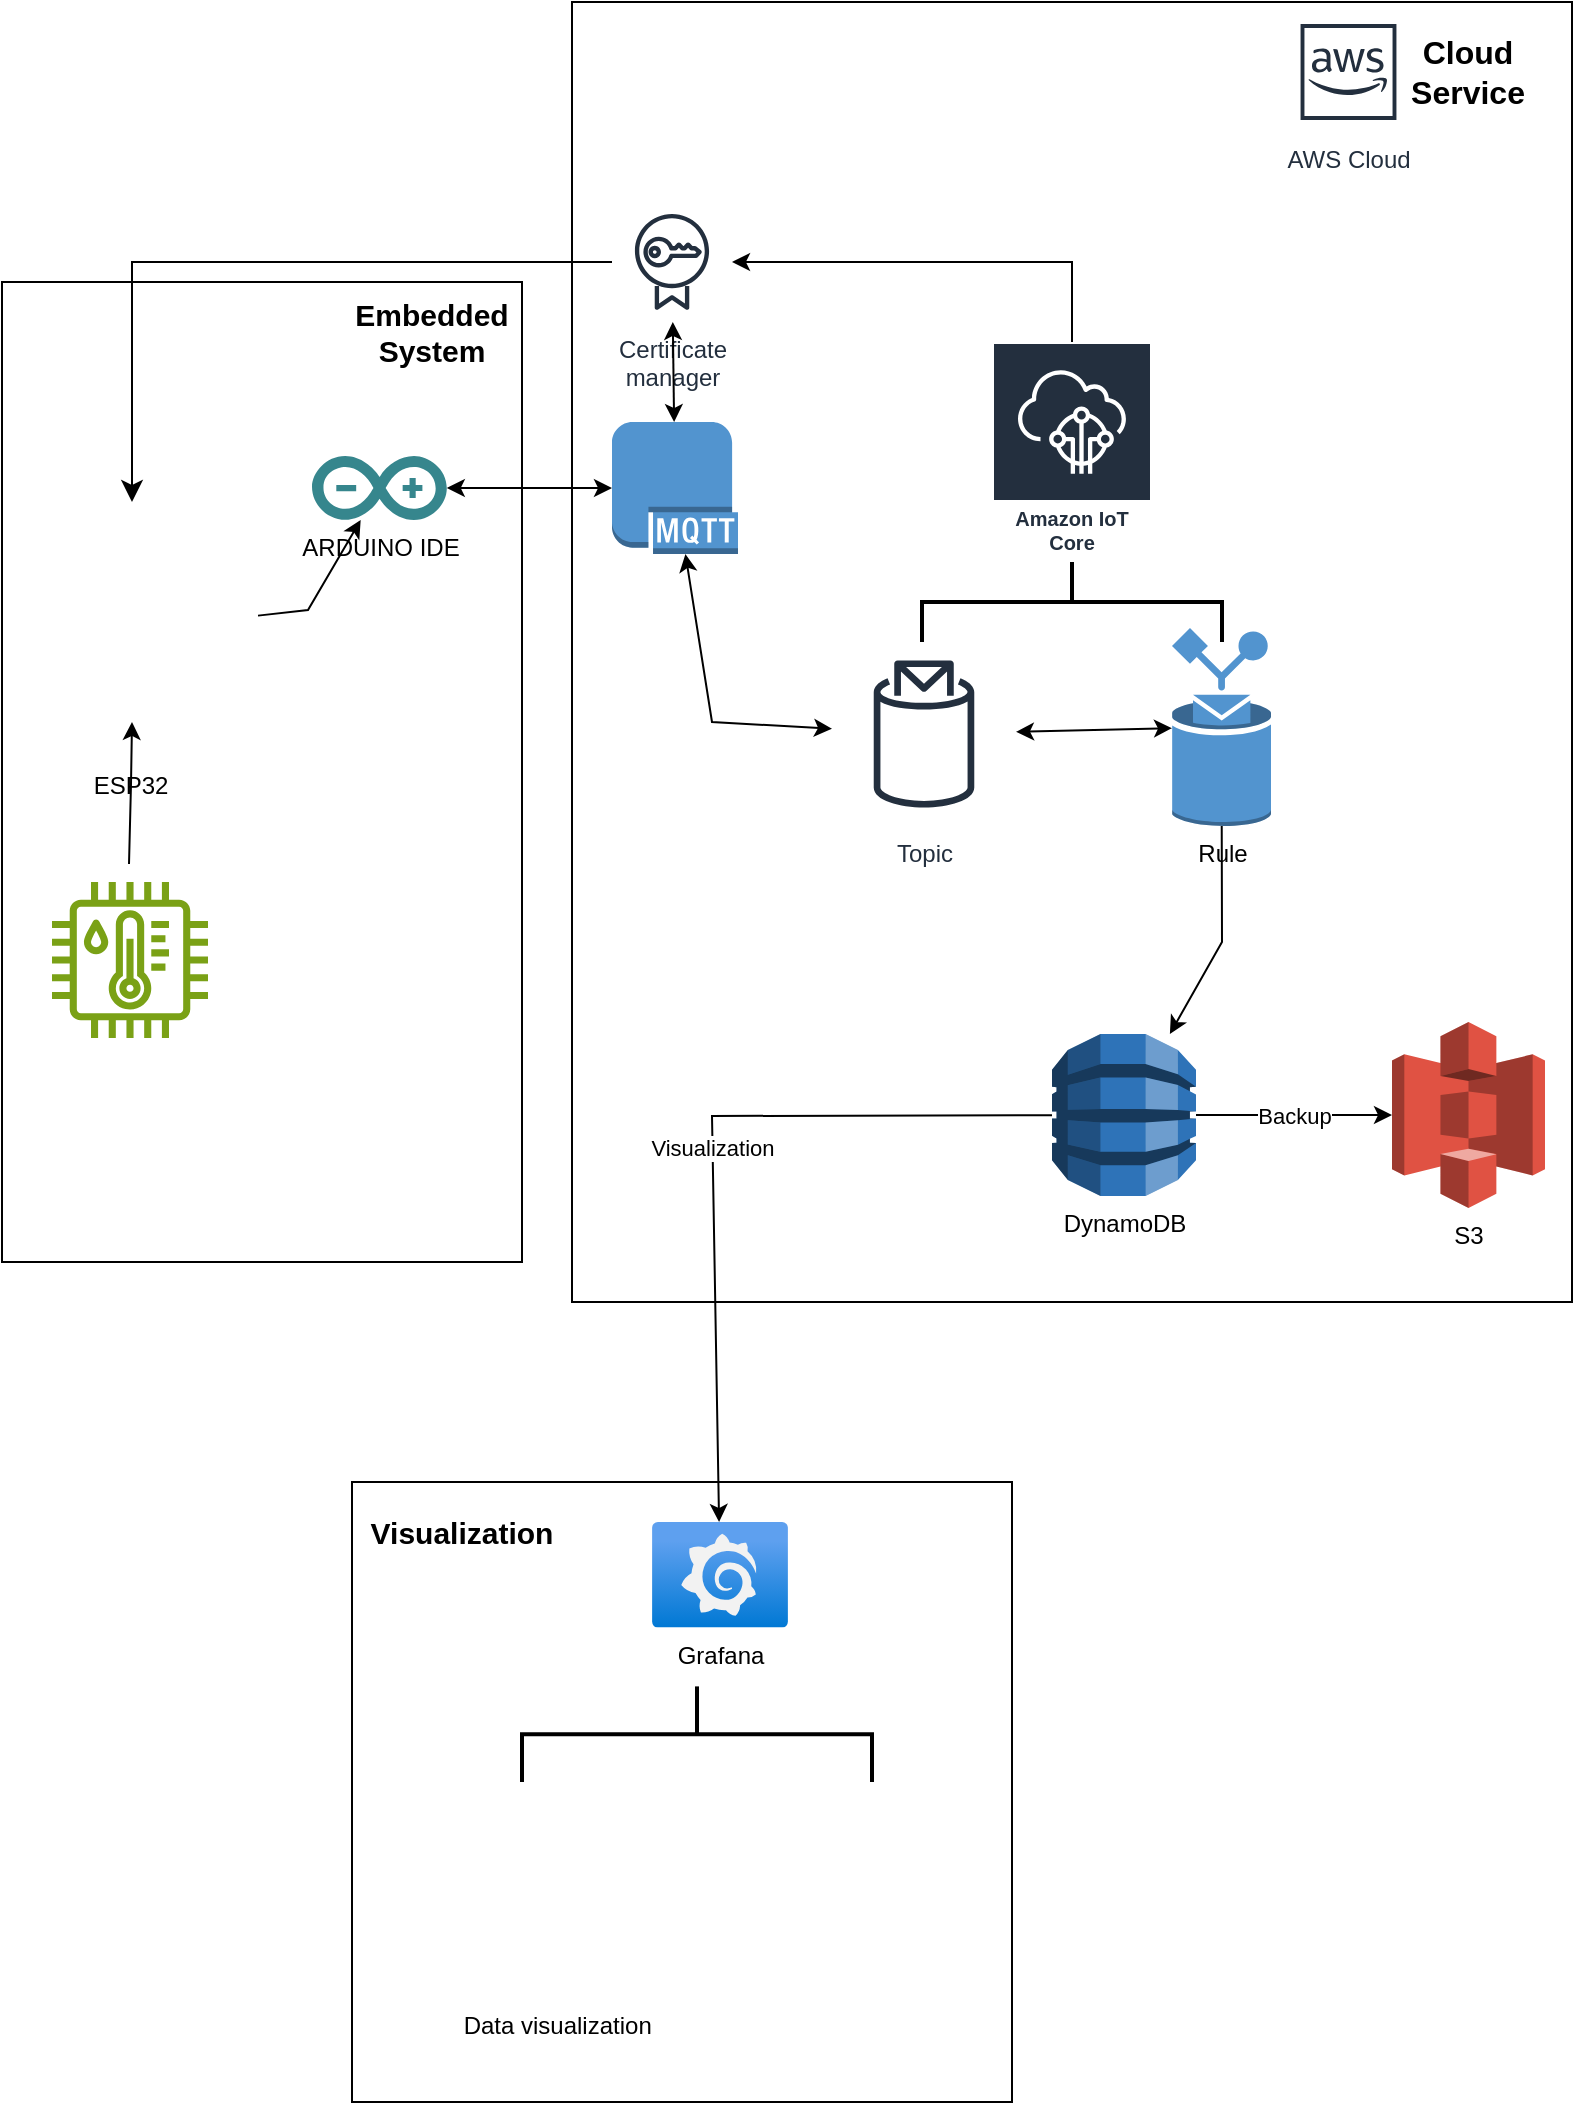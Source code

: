 <mxfile version="25.0.1">
  <diagram name="Page-1" id="f4iPRUeld-cocyelYFe_">
    <mxGraphModel dx="1409" dy="1090" grid="1" gridSize="10" guides="1" tooltips="1" connect="1" arrows="1" fold="1" page="1" pageScale="1" pageWidth="827" pageHeight="1169" math="0" shadow="0">
      <root>
        <mxCell id="0" />
        <mxCell id="1" parent="0" />
        <mxCell id="6wJMm1dqJSNav1fxQoMT-44" value="" style="rounded=0;whiteSpace=wrap;html=1;" vertex="1" parent="1">
          <mxGeometry x="180" y="760" width="330" height="310" as="geometry" />
        </mxCell>
        <mxCell id="6wJMm1dqJSNav1fxQoMT-24" value="" style="rounded=0;whiteSpace=wrap;html=1;" vertex="1" parent="1">
          <mxGeometry x="290" y="20" width="500" height="650" as="geometry" />
        </mxCell>
        <mxCell id="6wJMm1dqJSNav1fxQoMT-20" value="" style="rounded=0;whiteSpace=wrap;html=1;align=right;" vertex="1" parent="1">
          <mxGeometry x="5" y="160" width="260" height="490" as="geometry" />
        </mxCell>
        <object label="ESP32" id="6wJMm1dqJSNav1fxQoMT-1">
          <mxCell style="shape=image;html=1;verticalAlign=top;verticalLabelPosition=bottom;labelBackgroundColor=#ffffff;imageAspect=0;aspect=fixed;image=https://cdn2.iconfinder.com/data/icons/electronic-13/480/3-electronic-arduino-chipset-icon-2-128.png" vertex="1" parent="1">
            <mxGeometry x="5" y="270" width="128" height="128" as="geometry" />
          </mxCell>
        </object>
        <mxCell id="6wJMm1dqJSNav1fxQoMT-2" value="" style="sketch=0;outlineConnect=0;fontColor=#232F3E;gradientColor=none;fillColor=#7AA116;strokeColor=none;dashed=0;verticalLabelPosition=bottom;verticalAlign=top;align=center;html=1;fontSize=12;fontStyle=0;aspect=fixed;pointerEvents=1;shape=mxgraph.aws4.iot_thing_temperature_humidity_sensor;" vertex="1" parent="1">
          <mxGeometry x="30" y="460" width="78" height="78" as="geometry" />
        </mxCell>
        <mxCell id="6wJMm1dqJSNav1fxQoMT-3" value="ARDUINO IDE" style="dashed=0;outlineConnect=0;html=1;align=center;labelPosition=center;verticalLabelPosition=bottom;verticalAlign=top;shape=mxgraph.weblogos.arduino;fillColor=#36868D;strokeColor=none" vertex="1" parent="1">
          <mxGeometry x="160" y="247.0" width="67.4" height="32" as="geometry" />
        </mxCell>
        <mxCell id="6wJMm1dqJSNav1fxQoMT-4" value="Amazon IoT Core" style="sketch=0;outlineConnect=0;fontColor=#232F3E;gradientColor=none;strokeColor=#ffffff;fillColor=#232F3E;dashed=0;verticalLabelPosition=middle;verticalAlign=bottom;align=center;html=1;whiteSpace=wrap;fontSize=10;fontStyle=1;spacing=3;shape=mxgraph.aws4.productIcon;prIcon=mxgraph.aws4.iot_core;" vertex="1" parent="1">
          <mxGeometry x="500" y="190" width="80" height="110" as="geometry" />
        </mxCell>
        <mxCell id="6wJMm1dqJSNav1fxQoMT-5" value="Grafana" style="image;aspect=fixed;html=1;points=[];align=center;fontSize=12;image=img/lib/azure2/other/Grafana.svg;" vertex="1" parent="1">
          <mxGeometry x="330" y="780" width="68" height="52.8" as="geometry" />
        </mxCell>
        <mxCell id="6wJMm1dqJSNav1fxQoMT-6" value="" style="outlineConnect=0;dashed=0;verticalLabelPosition=bottom;verticalAlign=top;align=center;html=1;shape=mxgraph.aws3.mqtt_protocol;fillColor=#5294CF;gradientColor=none;" vertex="1" parent="1">
          <mxGeometry x="310" y="230" width="63" height="66" as="geometry" />
        </mxCell>
        <mxCell id="6wJMm1dqJSNav1fxQoMT-7" value="DynamoDB" style="outlineConnect=0;dashed=0;verticalLabelPosition=bottom;verticalAlign=top;align=center;html=1;shape=mxgraph.aws3.dynamo_db;fillColor=#2E73B8;gradientColor=none;" vertex="1" parent="1">
          <mxGeometry x="530" y="536" width="72" height="81" as="geometry" />
        </mxCell>
        <mxCell id="6wJMm1dqJSNav1fxQoMT-10" value="Certificate&#xa;manager" style="sketch=0;outlineConnect=0;fontColor=#232F3E;gradientColor=none;strokeColor=#232F3E;fillColor=#ffffff;dashed=0;verticalLabelPosition=bottom;verticalAlign=top;align=center;html=1;fontSize=12;fontStyle=0;aspect=fixed;shape=mxgraph.aws4.resourceIcon;resIcon=mxgraph.aws4.certificate_manager;" vertex="1" parent="1">
          <mxGeometry x="310" y="120" width="60" height="60" as="geometry" />
        </mxCell>
        <mxCell id="6wJMm1dqJSNav1fxQoMT-11" value="" style="endArrow=classic;html=1;rounded=0;" edge="1" parent="1">
          <mxGeometry width="50" height="50" relative="1" as="geometry">
            <mxPoint x="68.5" y="451" as="sourcePoint" />
            <mxPoint x="70" y="380" as="targetPoint" />
            <Array as="points">
              <mxPoint x="69.5" y="411" />
            </Array>
          </mxGeometry>
        </mxCell>
        <mxCell id="6wJMm1dqJSNav1fxQoMT-12" value="" style="endArrow=classic;html=1;rounded=0;" edge="1" parent="1" source="6wJMm1dqJSNav1fxQoMT-1" target="6wJMm1dqJSNav1fxQoMT-3">
          <mxGeometry width="50" height="50" relative="1" as="geometry">
            <mxPoint x="108" y="323.5" as="sourcePoint" />
            <mxPoint x="188" y="290" as="targetPoint" />
            <Array as="points">
              <mxPoint x="158" y="324" />
            </Array>
          </mxGeometry>
        </mxCell>
        <mxCell id="6wJMm1dqJSNav1fxQoMT-14" value="" style="endArrow=classic;startArrow=classic;html=1;rounded=0;" edge="1" parent="1" source="6wJMm1dqJSNav1fxQoMT-3" target="6wJMm1dqJSNav1fxQoMT-6">
          <mxGeometry width="50" height="50" relative="1" as="geometry">
            <mxPoint x="233" y="260" as="sourcePoint" />
            <mxPoint x="310" y="260" as="targetPoint" />
          </mxGeometry>
        </mxCell>
        <mxCell id="6wJMm1dqJSNav1fxQoMT-16" value="Rule" style="outlineConnect=0;dashed=0;verticalLabelPosition=bottom;verticalAlign=top;align=center;html=1;shape=mxgraph.aws3.rule;fillColor=#5294CF;gradientColor=none;" vertex="1" parent="1">
          <mxGeometry x="590" y="333" width="49.5" height="99" as="geometry" />
        </mxCell>
        <mxCell id="6wJMm1dqJSNav1fxQoMT-18" value="Topic" style="sketch=0;outlineConnect=0;fontColor=#232F3E;gradientColor=none;strokeColor=#232F3E;fillColor=#ffffff;dashed=0;verticalLabelPosition=bottom;verticalAlign=top;align=center;html=1;fontSize=12;fontStyle=0;aspect=fixed;shape=mxgraph.aws4.resourceIcon;resIcon=mxgraph.aws4.topic_2;" vertex="1" parent="1">
          <mxGeometry x="420" y="340" width="92" height="92" as="geometry" />
        </mxCell>
        <mxCell id="6wJMm1dqJSNav1fxQoMT-25" value="AWS Cloud" style="sketch=0;outlineConnect=0;fontColor=#232F3E;gradientColor=none;strokeColor=#232F3E;fillColor=#ffffff;dashed=0;verticalLabelPosition=bottom;verticalAlign=top;align=center;html=1;fontSize=12;fontStyle=0;aspect=fixed;shape=mxgraph.aws4.resourceIcon;resIcon=mxgraph.aws4.aws_cloud;" vertex="1" parent="1">
          <mxGeometry x="648.25" y="25" width="60" height="60" as="geometry" />
        </mxCell>
        <mxCell id="6wJMm1dqJSNav1fxQoMT-28" value="" style="endArrow=classic;html=1;rounded=0;" edge="1" parent="1" source="6wJMm1dqJSNav1fxQoMT-4" target="6wJMm1dqJSNav1fxQoMT-10">
          <mxGeometry width="50" height="50" relative="1" as="geometry">
            <mxPoint x="537.5" y="180" as="sourcePoint" />
            <mxPoint x="390" y="150" as="targetPoint" />
            <Array as="points">
              <mxPoint x="540" y="150" />
            </Array>
          </mxGeometry>
        </mxCell>
        <mxCell id="6wJMm1dqJSNav1fxQoMT-30" value="" style="endArrow=classic;startArrow=classic;html=1;rounded=0;" edge="1" parent="1" source="6wJMm1dqJSNav1fxQoMT-6" target="6wJMm1dqJSNav1fxQoMT-10">
          <mxGeometry width="50" height="50" relative="1" as="geometry">
            <mxPoint x="320" y="230" as="sourcePoint" />
            <mxPoint x="373" y="220" as="targetPoint" />
          </mxGeometry>
        </mxCell>
        <mxCell id="6wJMm1dqJSNav1fxQoMT-31" value="" style="strokeWidth=2;html=1;shape=mxgraph.flowchart.annotation_2;align=left;labelPosition=right;pointerEvents=1;direction=south;" vertex="1" parent="1">
          <mxGeometry x="465" y="300" width="150" height="40" as="geometry" />
        </mxCell>
        <mxCell id="6wJMm1dqJSNav1fxQoMT-32" value="" style="edgeStyle=elbowEdgeStyle;elbow=horizontal;endArrow=classic;html=1;curved=0;rounded=0;endSize=8;startSize=8;" edge="1" parent="1" source="6wJMm1dqJSNav1fxQoMT-10" target="6wJMm1dqJSNav1fxQoMT-1">
          <mxGeometry width="50" height="50" relative="1" as="geometry">
            <mxPoint x="227.4" y="200" as="sourcePoint" />
            <mxPoint x="277.4" y="150" as="targetPoint" />
            <Array as="points">
              <mxPoint x="70" y="200" />
            </Array>
          </mxGeometry>
        </mxCell>
        <mxCell id="6wJMm1dqJSNav1fxQoMT-33" value="" style="endArrow=classic;startArrow=classic;html=1;rounded=0;" edge="1" parent="1" source="6wJMm1dqJSNav1fxQoMT-6" target="6wJMm1dqJSNav1fxQoMT-18">
          <mxGeometry width="50" height="50" relative="1" as="geometry">
            <mxPoint x="340" y="480" as="sourcePoint" />
            <mxPoint x="390" y="430" as="targetPoint" />
            <Array as="points">
              <mxPoint x="360" y="380" />
            </Array>
          </mxGeometry>
        </mxCell>
        <mxCell id="6wJMm1dqJSNav1fxQoMT-34" value="" style="endArrow=classic;html=1;rounded=0;" edge="1" parent="1" source="6wJMm1dqJSNav1fxQoMT-16" target="6wJMm1dqJSNav1fxQoMT-7">
          <mxGeometry width="50" height="50" relative="1" as="geometry">
            <mxPoint x="620" y="500" as="sourcePoint" />
            <mxPoint x="670" y="450" as="targetPoint" />
            <Array as="points">
              <mxPoint x="615" y="490" />
            </Array>
          </mxGeometry>
        </mxCell>
        <mxCell id="6wJMm1dqJSNav1fxQoMT-35" value="S3" style="outlineConnect=0;dashed=0;verticalLabelPosition=bottom;verticalAlign=top;align=center;html=1;shape=mxgraph.aws3.s3;fillColor=#E05243;gradientColor=none;" vertex="1" parent="1">
          <mxGeometry x="700" y="530" width="76.5" height="93" as="geometry" />
        </mxCell>
        <mxCell id="6wJMm1dqJSNav1fxQoMT-36" value="Backup" style="endArrow=classic;html=1;rounded=0;" edge="1" parent="1" source="6wJMm1dqJSNav1fxQoMT-7" target="6wJMm1dqJSNav1fxQoMT-35">
          <mxGeometry width="50" height="50" relative="1" as="geometry">
            <mxPoint x="589.5" y="580" as="sourcePoint" />
            <mxPoint x="639.5" y="530" as="targetPoint" />
          </mxGeometry>
        </mxCell>
        <mxCell id="6wJMm1dqJSNav1fxQoMT-39" value="" style="endArrow=classic;startArrow=classic;html=1;rounded=0;" edge="1" parent="1" source="6wJMm1dqJSNav1fxQoMT-18" target="6wJMm1dqJSNav1fxQoMT-16">
          <mxGeometry width="50" height="50" relative="1" as="geometry">
            <mxPoint x="500" y="404.5" as="sourcePoint" />
            <mxPoint x="550" y="354.5" as="targetPoint" />
          </mxGeometry>
        </mxCell>
        <mxCell id="6wJMm1dqJSNav1fxQoMT-40" value="Data visualization&amp;nbsp;" style="shape=image;html=1;verticalAlign=top;verticalLabelPosition=bottom;labelBackgroundColor=#ffffff;imageAspect=0;aspect=fixed;image=https://cdn2.iconfinder.com/data/icons/linance/48/15_Chart-128.png" vertex="1" parent="1">
          <mxGeometry x="220" y="890" width="128" height="128" as="geometry" />
        </mxCell>
        <mxCell id="6wJMm1dqJSNav1fxQoMT-41" value="Visualization" style="endArrow=classic;html=1;rounded=0;" edge="1" parent="1" source="6wJMm1dqJSNav1fxQoMT-7" target="6wJMm1dqJSNav1fxQoMT-5">
          <mxGeometry width="50" height="50" relative="1" as="geometry">
            <mxPoint x="340" y="760" as="sourcePoint" />
            <mxPoint x="390" y="710" as="targetPoint" />
            <Array as="points">
              <mxPoint x="360" y="577" />
            </Array>
          </mxGeometry>
        </mxCell>
        <mxCell id="6wJMm1dqJSNav1fxQoMT-43" value="" style="shape=image;html=1;verticalAlign=top;verticalLabelPosition=bottom;labelBackgroundColor=#ffffff;imageAspect=0;aspect=fixed;image=https://cdn3.iconfinder.com/data/icons/fintech-icon/128/11_Data_Visualization-128.png" vertex="1" parent="1">
          <mxGeometry x="373" y="900" width="128" height="128" as="geometry" />
        </mxCell>
        <mxCell id="6wJMm1dqJSNav1fxQoMT-45" value="" style="strokeWidth=2;html=1;shape=mxgraph.flowchart.annotation_2;align=left;labelPosition=right;pointerEvents=1;direction=south;" vertex="1" parent="1">
          <mxGeometry x="265" y="862.2" width="175" height="47.8" as="geometry" />
        </mxCell>
        <mxCell id="6wJMm1dqJSNav1fxQoMT-46" value="&lt;b&gt;&lt;font style=&quot;font-size: 15px;&quot;&gt;Visualization&lt;/font&gt;&lt;/b&gt;" style="text;html=1;align=center;verticalAlign=middle;whiteSpace=wrap;rounded=0;" vertex="1" parent="1">
          <mxGeometry x="205" y="770" width="60" height="30" as="geometry" />
        </mxCell>
        <mxCell id="6wJMm1dqJSNav1fxQoMT-47" value="&lt;b&gt;&lt;font style=&quot;font-size: 15px;&quot;&gt;Embedded System&lt;/font&gt;&lt;/b&gt;" style="text;html=1;align=center;verticalAlign=middle;whiteSpace=wrap;rounded=0;" vertex="1" parent="1">
          <mxGeometry x="190" y="170" width="60" height="30" as="geometry" />
        </mxCell>
        <mxCell id="6wJMm1dqJSNav1fxQoMT-48" value="&lt;b&gt;&lt;font style=&quot;font-size: 16px;&quot;&gt;Cloud Service&lt;/font&gt;&lt;/b&gt;" style="text;html=1;align=center;verticalAlign=middle;whiteSpace=wrap;rounded=0;" vertex="1" parent="1">
          <mxGeometry x="708.25" y="40" width="60" height="30" as="geometry" />
        </mxCell>
      </root>
    </mxGraphModel>
  </diagram>
</mxfile>
